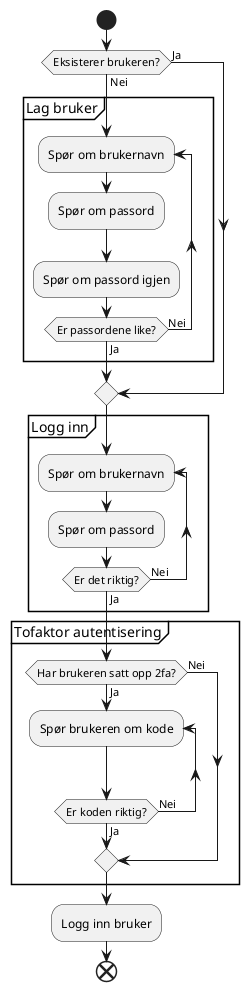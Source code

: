 ' Activity diagram docs: https://plantuml.com/activity-diagram-beta
' Syntax docs: https://plantuml.com/commons

@startuml bruker-login

start

if (Eksisterer brukeren?) then (Ja)
else (Nei)
  partition "Lag bruker" {
    repeat :Spør om brukernavn;
    :Spør om passord;
    :Spør om passord igjen;
    'backward:Passordene er ikke like!;
    repeat while (Er passordene like?) is (Nei) not (Ja)
  }
endif

partition "Logg inn" {
  repeat :Spør om brukernavn;
  :Spør om passord;
  'backward:Brukernavn eller passord er feil!;
  repeat while (Er det riktig?) is (Nei) not (Ja)
}

partition "Tofaktor autentisering" {
  if (Har brukeren satt opp 2fa?) then (Ja)
    repeat :Spør brukeren om kode;
    repeat while (Er koden riktig?) is (Nei) not (Ja)
  else (Nei)
  endif
}

:Logg inn bruker;

end

@enduml
